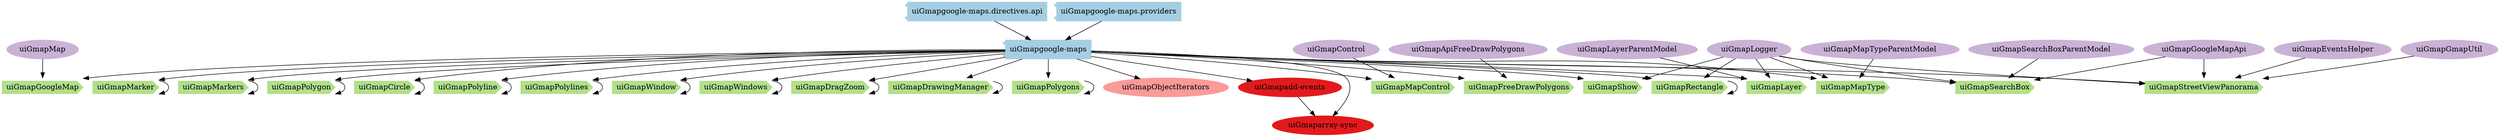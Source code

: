 digraph dependencies {
  node[shape="component",style="filled",colorscheme=paired12]


    node[shape="component"]
    "uiGmapgoogle-maps"[label="uiGmapgoogle-maps", color=1]

    
      "uiGmapgoogle-maps.directives.api"[label="uiGmapgoogle-maps.directives.api", color=1]
      "uiGmapgoogle-maps.directives.api" -> "uiGmapgoogle-maps"
    
      "uiGmapgoogle-maps.providers"[label="uiGmapgoogle-maps.providers", color=1]
      "uiGmapgoogle-maps.providers" -> "uiGmapgoogle-maps"
    


    node[shape="ellipse"]
    


    

    
      "uiGmapObjectIterators"[label="uiGmapObjectIterators", color=5]
      "uiGmapgoogle-maps" -> "uiGmapObjectIterators"
    

    
      "uiGmapadd-events"[label="uiGmapadd-events", color=6]
      "uiGmapgoogle-maps" -> "uiGmapadd-events"
    
      "uiGmaparray-sync"[label="uiGmaparray-sync", color=6]
      "uiGmapgoogle-maps" -> "uiGmaparray-sync"
    

    node[shape="cds"]
    

    
      "uiGmapGoogleMap"[label="uiGmapGoogleMap", color=3]
      "uiGmapgoogle-maps" -> "uiGmapGoogleMap"
    
      "uiGmapMarker"[label="uiGmapMarker", color=3]
      "uiGmapgoogle-maps" -> "uiGmapMarker"
    
      "uiGmapMarkers"[label="uiGmapMarkers", color=3]
      "uiGmapgoogle-maps" -> "uiGmapMarkers"
    
      "uiGmapPolygon"[label="uiGmapPolygon", color=3]
      "uiGmapgoogle-maps" -> "uiGmapPolygon"
    
      "uiGmapCircle"[label="uiGmapCircle", color=3]
      "uiGmapgoogle-maps" -> "uiGmapCircle"
    
      "uiGmapPolyline"[label="uiGmapPolyline", color=3]
      "uiGmapgoogle-maps" -> "uiGmapPolyline"
    
      "uiGmapPolylines"[label="uiGmapPolylines", color=3]
      "uiGmapgoogle-maps" -> "uiGmapPolylines"
    
      "uiGmapRectangle"[label="uiGmapRectangle", color=3]
      "uiGmapgoogle-maps" -> "uiGmapRectangle"
    
      "uiGmapWindow"[label="uiGmapWindow", color=3]
      "uiGmapgoogle-maps" -> "uiGmapWindow"
    
      "uiGmapWindows"[label="uiGmapWindows", color=3]
      "uiGmapgoogle-maps" -> "uiGmapWindows"
    
      "uiGmapLayer"[label="uiGmapLayer", color=3]
      "uiGmapgoogle-maps" -> "uiGmapLayer"
    
      "uiGmapMapControl"[label="uiGmapMapControl", color=3]
      "uiGmapgoogle-maps" -> "uiGmapMapControl"
    
      "uiGmapDragZoom"[label="uiGmapDragZoom", color=3]
      "uiGmapgoogle-maps" -> "uiGmapDragZoom"
    
      "uiGmapDrawingManager"[label="uiGmapDrawingManager", color=3]
      "uiGmapgoogle-maps" -> "uiGmapDrawingManager"
    
      "uiGmapFreeDrawPolygons"[label="uiGmapFreeDrawPolygons", color=3]
      "uiGmapgoogle-maps" -> "uiGmapFreeDrawPolygons"
    
      "uiGmapMapType"[label="uiGmapMapType", color=3]
      "uiGmapgoogle-maps" -> "uiGmapMapType"
    
      "uiGmapPolygons"[label="uiGmapPolygons", color=3]
      "uiGmapgoogle-maps" -> "uiGmapPolygons"
    
      "uiGmapSearchBox"[label="uiGmapSearchBox", color=3]
      "uiGmapgoogle-maps" -> "uiGmapSearchBox"
    
      "uiGmapShow"[label="uiGmapShow", color=3]
      "uiGmapgoogle-maps" -> "uiGmapShow"
    
      "uiGmapStreetViewPanorama"[label="uiGmapStreetViewPanorama", color=3]
      "uiGmapgoogle-maps" -> "uiGmapStreetViewPanorama"
    









    node[shape="ellipse",style="filled", color=9]
    

    
      
        "uiGmapMap"[label="uiGmapMap"]
        "uiGmapMap" -> "uiGmapGoogleMap"
      
    
      
        "uiGmapMarker"[label="uiGmapMarker"]
        "uiGmapMarker" -> "uiGmapMarker"
      
    
      
        "uiGmapMarkers"[label="uiGmapMarkers"]
        "uiGmapMarkers" -> "uiGmapMarkers"
      
    
      
        "uiGmapPolygon"[label="uiGmapPolygon"]
        "uiGmapPolygon" -> "uiGmapPolygon"
      
    
      
        "uiGmapCircle"[label="uiGmapCircle"]
        "uiGmapCircle" -> "uiGmapCircle"
      
    
      
        "uiGmapPolyline"[label="uiGmapPolyline"]
        "uiGmapPolyline" -> "uiGmapPolyline"
      
    
      
        "uiGmapPolylines"[label="uiGmapPolylines"]
        "uiGmapPolylines" -> "uiGmapPolylines"
      
    
      
        "uiGmapLogger"[label="uiGmapLogger"]
        "uiGmapLogger" -> "uiGmapRectangle"
      
        "uiGmapRectangle"[label="uiGmapRectangle"]
        "uiGmapRectangle" -> "uiGmapRectangle"
      
    
      
        "uiGmapWindow"[label="uiGmapWindow"]
        "uiGmapWindow" -> "uiGmapWindow"
      
    
      
        "uiGmapWindows"[label="uiGmapWindows"]
        "uiGmapWindows" -> "uiGmapWindows"
      
    
      
        "uiGmapLogger"[label="uiGmapLogger"]
        "uiGmapLogger" -> "uiGmapLayer"
      
        "uiGmapLayerParentModel"[label="uiGmapLayerParentModel"]
        "uiGmapLayerParentModel" -> "uiGmapLayer"
      
    
      
        "uiGmapControl"[label="uiGmapControl"]
        "uiGmapControl" -> "uiGmapMapControl"
      
    
      
        "uiGmapDragZoom"[label="uiGmapDragZoom"]
        "uiGmapDragZoom" -> "uiGmapDragZoom"
      
    
      
        "uiGmapDrawingManager"[label="uiGmapDrawingManager"]
        "uiGmapDrawingManager" -> "uiGmapDrawingManager"
      
    
      
        "uiGmapApiFreeDrawPolygons"[label="uiGmapApiFreeDrawPolygons"]
        "uiGmapApiFreeDrawPolygons" -> "uiGmapFreeDrawPolygons"
      
    
      
        "uiGmapLogger"[label="uiGmapLogger"]
        "uiGmapLogger" -> "uiGmapMapType"
      
        "uiGmapMapTypeParentModel"[label="uiGmapMapTypeParentModel"]
        "uiGmapMapTypeParentModel" -> "uiGmapMapType"
      
    
      
        "uiGmapPolygons"[label="uiGmapPolygons"]
        "uiGmapPolygons" -> "uiGmapPolygons"
      
    
      
        "uiGmapGoogleMapApi"[label="uiGmapGoogleMapApi"]
        "uiGmapGoogleMapApi" -> "uiGmapSearchBox"
      
        "uiGmapLogger"[label="uiGmapLogger"]
        "uiGmapLogger" -> "uiGmapSearchBox"
      
        "uiGmapSearchBoxParentModel"[label="uiGmapSearchBoxParentModel"]
        "uiGmapSearchBoxParentModel" -> "uiGmapSearchBox"
      
    
      
        "uiGmapLogger"[label="uiGmapLogger"]
        "uiGmapLogger" -> "uiGmapShow"
      
    
      
        "uiGmapGoogleMapApi"[label="uiGmapGoogleMapApi"]
        "uiGmapGoogleMapApi" -> "uiGmapStreetViewPanorama"
      
        "uiGmapLogger"[label="uiGmapLogger"]
        "uiGmapLogger" -> "uiGmapStreetViewPanorama"
      
        "uiGmapGmapUtil"[label="uiGmapGmapUtil"]
        "uiGmapGmapUtil" -> "uiGmapStreetViewPanorama"
      
        "uiGmapEventsHelper"[label="uiGmapEventsHelper"]
        "uiGmapEventsHelper" -> "uiGmapStreetViewPanorama"
      
    


    

    
      
    

    
      
    
      
        "uiGmapadd-events"[label="uiGmapadd-events"]
        "uiGmapadd-events" -> "uiGmaparray-sync"
      
    

    


}
